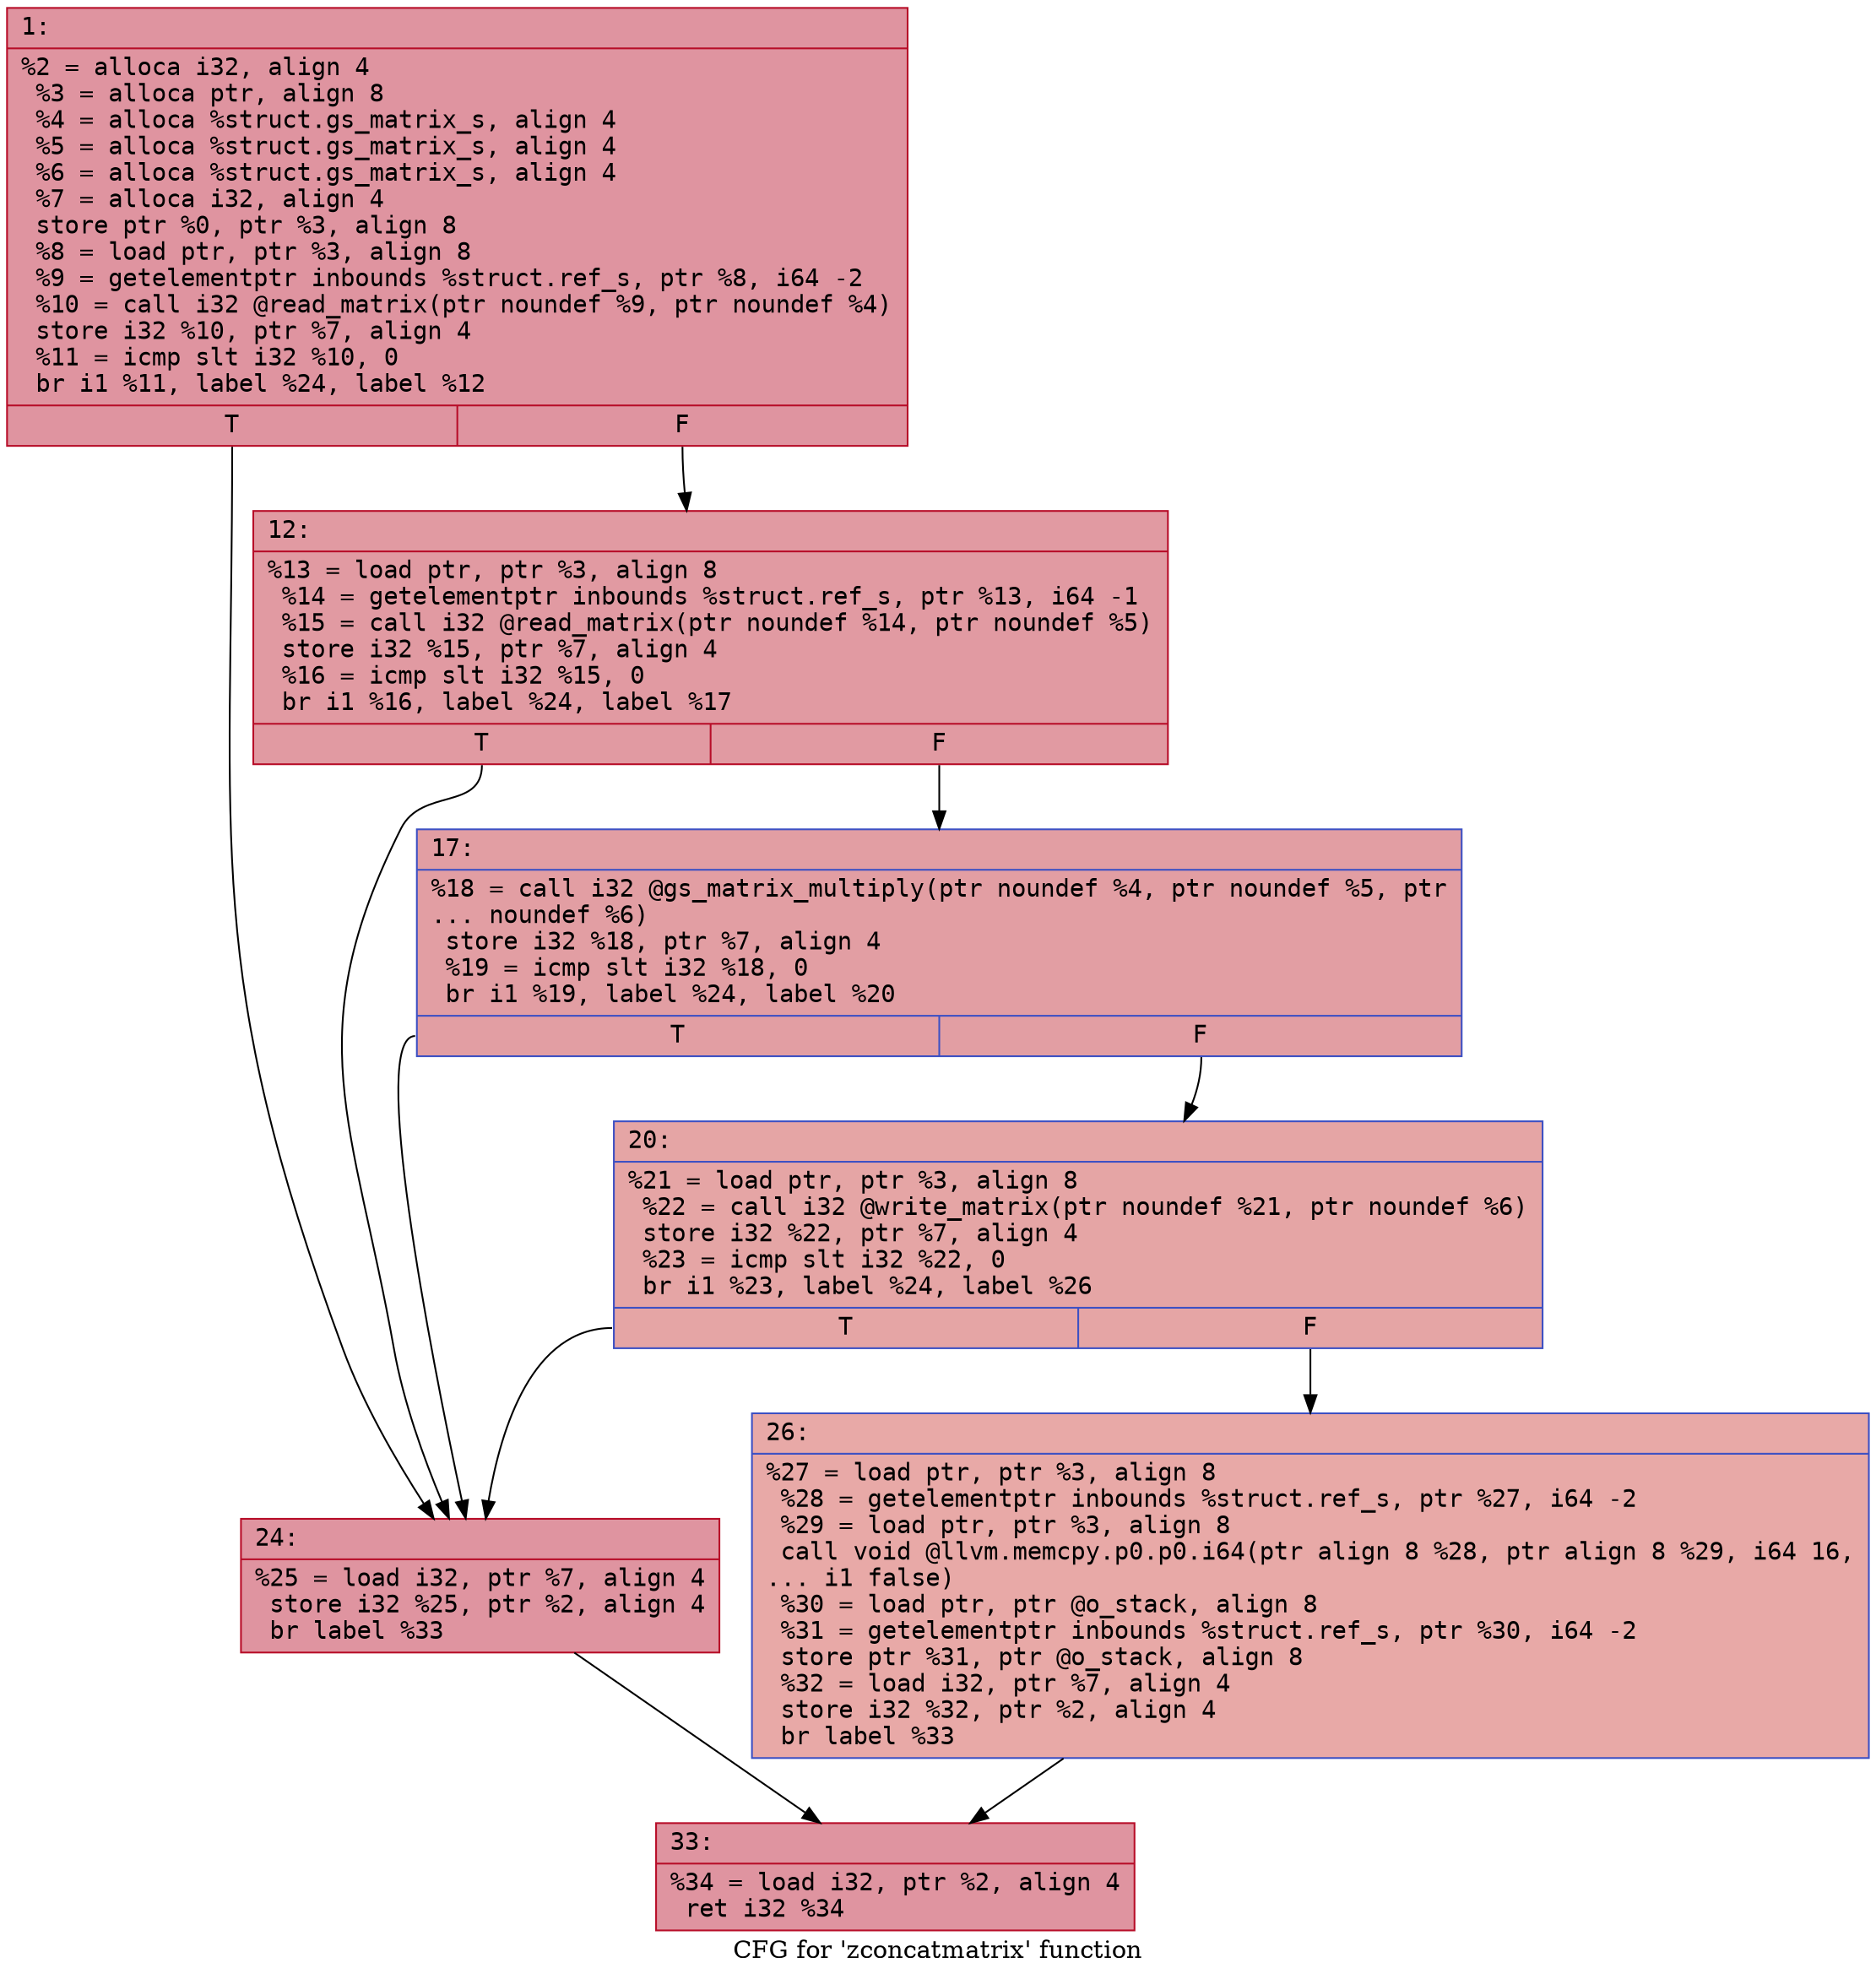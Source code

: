 digraph "CFG for 'zconcatmatrix' function" {
	label="CFG for 'zconcatmatrix' function";

	Node0x600001bd24e0 [shape=record,color="#b70d28ff", style=filled, fillcolor="#b70d2870" fontname="Courier",label="{1:\l|  %2 = alloca i32, align 4\l  %3 = alloca ptr, align 8\l  %4 = alloca %struct.gs_matrix_s, align 4\l  %5 = alloca %struct.gs_matrix_s, align 4\l  %6 = alloca %struct.gs_matrix_s, align 4\l  %7 = alloca i32, align 4\l  store ptr %0, ptr %3, align 8\l  %8 = load ptr, ptr %3, align 8\l  %9 = getelementptr inbounds %struct.ref_s, ptr %8, i64 -2\l  %10 = call i32 @read_matrix(ptr noundef %9, ptr noundef %4)\l  store i32 %10, ptr %7, align 4\l  %11 = icmp slt i32 %10, 0\l  br i1 %11, label %24, label %12\l|{<s0>T|<s1>F}}"];
	Node0x600001bd24e0:s0 -> Node0x600001bd2620[tooltip="1 -> 24\nProbability 37.50%" ];
	Node0x600001bd24e0:s1 -> Node0x600001bd2530[tooltip="1 -> 12\nProbability 62.50%" ];
	Node0x600001bd2530 [shape=record,color="#b70d28ff", style=filled, fillcolor="#bb1b2c70" fontname="Courier",label="{12:\l|  %13 = load ptr, ptr %3, align 8\l  %14 = getelementptr inbounds %struct.ref_s, ptr %13, i64 -1\l  %15 = call i32 @read_matrix(ptr noundef %14, ptr noundef %5)\l  store i32 %15, ptr %7, align 4\l  %16 = icmp slt i32 %15, 0\l  br i1 %16, label %24, label %17\l|{<s0>T|<s1>F}}"];
	Node0x600001bd2530:s0 -> Node0x600001bd2620[tooltip="12 -> 24\nProbability 37.50%" ];
	Node0x600001bd2530:s1 -> Node0x600001bd2580[tooltip="12 -> 17\nProbability 62.50%" ];
	Node0x600001bd2580 [shape=record,color="#3d50c3ff", style=filled, fillcolor="#be242e70" fontname="Courier",label="{17:\l|  %18 = call i32 @gs_matrix_multiply(ptr noundef %4, ptr noundef %5, ptr\l... noundef %6)\l  store i32 %18, ptr %7, align 4\l  %19 = icmp slt i32 %18, 0\l  br i1 %19, label %24, label %20\l|{<s0>T|<s1>F}}"];
	Node0x600001bd2580:s0 -> Node0x600001bd2620[tooltip="17 -> 24\nProbability 37.50%" ];
	Node0x600001bd2580:s1 -> Node0x600001bd25d0[tooltip="17 -> 20\nProbability 62.50%" ];
	Node0x600001bd25d0 [shape=record,color="#3d50c3ff", style=filled, fillcolor="#c5333470" fontname="Courier",label="{20:\l|  %21 = load ptr, ptr %3, align 8\l  %22 = call i32 @write_matrix(ptr noundef %21, ptr noundef %6)\l  store i32 %22, ptr %7, align 4\l  %23 = icmp slt i32 %22, 0\l  br i1 %23, label %24, label %26\l|{<s0>T|<s1>F}}"];
	Node0x600001bd25d0:s0 -> Node0x600001bd2620[tooltip="20 -> 24\nProbability 37.50%" ];
	Node0x600001bd25d0:s1 -> Node0x600001bd2670[tooltip="20 -> 26\nProbability 62.50%" ];
	Node0x600001bd2620 [shape=record,color="#b70d28ff", style=filled, fillcolor="#b70d2870" fontname="Courier",label="{24:\l|  %25 = load i32, ptr %7, align 4\l  store i32 %25, ptr %2, align 4\l  br label %33\l}"];
	Node0x600001bd2620 -> Node0x600001bd26c0[tooltip="24 -> 33\nProbability 100.00%" ];
	Node0x600001bd2670 [shape=record,color="#3d50c3ff", style=filled, fillcolor="#ca3b3770" fontname="Courier",label="{26:\l|  %27 = load ptr, ptr %3, align 8\l  %28 = getelementptr inbounds %struct.ref_s, ptr %27, i64 -2\l  %29 = load ptr, ptr %3, align 8\l  call void @llvm.memcpy.p0.p0.i64(ptr align 8 %28, ptr align 8 %29, i64 16,\l... i1 false)\l  %30 = load ptr, ptr @o_stack, align 8\l  %31 = getelementptr inbounds %struct.ref_s, ptr %30, i64 -2\l  store ptr %31, ptr @o_stack, align 8\l  %32 = load i32, ptr %7, align 4\l  store i32 %32, ptr %2, align 4\l  br label %33\l}"];
	Node0x600001bd2670 -> Node0x600001bd26c0[tooltip="26 -> 33\nProbability 100.00%" ];
	Node0x600001bd26c0 [shape=record,color="#b70d28ff", style=filled, fillcolor="#b70d2870" fontname="Courier",label="{33:\l|  %34 = load i32, ptr %2, align 4\l  ret i32 %34\l}"];
}
